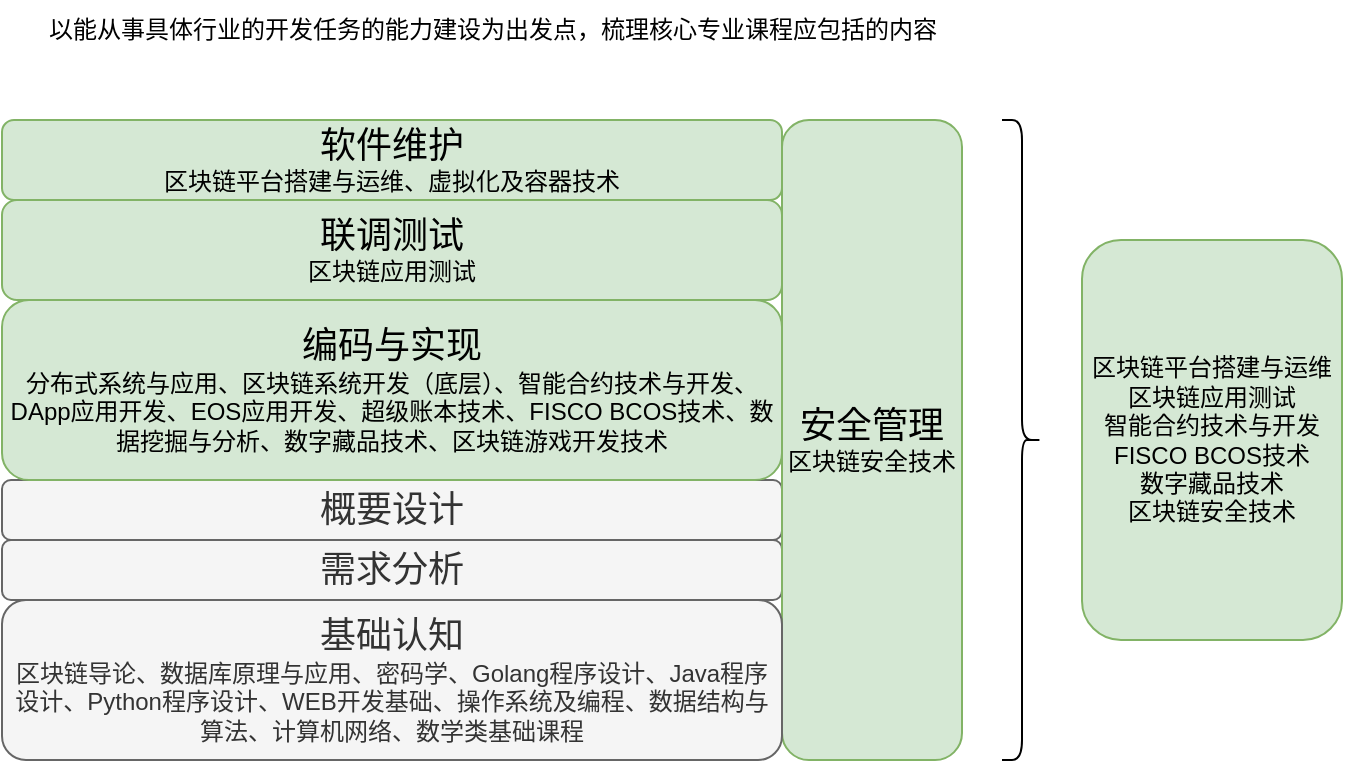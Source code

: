 <mxfile version="22.1.11" type="github">
  <diagram name="第 1 页" id="D1TzzIXAI3c-7DYu6P_8">
    <mxGraphModel dx="792" dy="736" grid="1" gridSize="10" guides="1" tooltips="1" connect="1" arrows="1" fold="1" page="1" pageScale="1" pageWidth="827" pageHeight="1169" math="0" shadow="0">
      <root>
        <mxCell id="0" />
        <mxCell id="1" parent="0" />
        <mxCell id="Saep0hxBm3rdNTJurB6--1" value="&lt;font style=&quot;font-size: 18px;&quot;&gt;概要设计&lt;/font&gt;" style="rounded=1;whiteSpace=wrap;html=1;fillColor=#f5f5f5;fontColor=#333333;strokeColor=#666666;" vertex="1" parent="1">
          <mxGeometry x="280" y="360" width="390" height="30" as="geometry" />
        </mxCell>
        <mxCell id="Saep0hxBm3rdNTJurB6--2" value="&lt;font style=&quot;font-size: 18px;&quot;&gt;需求分析&lt;/font&gt;" style="rounded=1;whiteSpace=wrap;html=1;fillColor=#f5f5f5;fontColor=#333333;strokeColor=#666666;" vertex="1" parent="1">
          <mxGeometry x="280" y="390" width="390" height="30" as="geometry" />
        </mxCell>
        <mxCell id="Saep0hxBm3rdNTJurB6--3" value="&lt;font style=&quot;font-size: 18px;&quot;&gt;编码与实现&lt;br&gt;&lt;/font&gt;&lt;div&gt;分布式系统与应用、&lt;span style=&quot;background-color: initial;&quot;&gt;区块链系统开发（底层）、&lt;/span&gt;&lt;span style=&quot;background-color: initial;&quot;&gt;智能合约技术与开发、&lt;/span&gt;&lt;span style=&quot;background-color: initial;&quot;&gt;DApp应用开发、&lt;/span&gt;&lt;span style=&quot;background-color: initial;&quot;&gt;EOS应用开发、&lt;/span&gt;&lt;span style=&quot;background-color: initial;&quot;&gt;超级账本技术、&lt;/span&gt;&lt;span style=&quot;background-color: initial;&quot;&gt;FISCO BCOS技术、&lt;/span&gt;&lt;span style=&quot;background-color: initial;&quot;&gt;数据挖掘与分析、数字藏品技术、区块链游戏开发技术&lt;/span&gt;&lt;/div&gt;" style="rounded=1;whiteSpace=wrap;html=1;fillColor=#d5e8d4;strokeColor=#82b366;" vertex="1" parent="1">
          <mxGeometry x="280" y="270" width="390" height="90" as="geometry" />
        </mxCell>
        <mxCell id="Saep0hxBm3rdNTJurB6--4" value="&lt;font style=&quot;font-size: 18px;&quot;&gt;联调测试&lt;br&gt;&lt;/font&gt;区块链应用测试" style="rounded=1;whiteSpace=wrap;html=1;fillColor=#d5e8d4;strokeColor=#82b366;" vertex="1" parent="1">
          <mxGeometry x="280" y="220" width="390" height="50" as="geometry" />
        </mxCell>
        <mxCell id="Saep0hxBm3rdNTJurB6--5" value="&lt;font style=&quot;font-size: 18px;&quot;&gt;软件维护&lt;br&gt;&lt;/font&gt;区块链平台搭建与运维、虚拟化及容器技术" style="rounded=1;whiteSpace=wrap;html=1;fillColor=#d5e8d4;strokeColor=#82b366;" vertex="1" parent="1">
          <mxGeometry x="280" y="180" width="390" height="40" as="geometry" />
        </mxCell>
        <mxCell id="Saep0hxBm3rdNTJurB6--6" value="&lt;font style=&quot;font-size: 18px;&quot;&gt;安全管理&lt;/font&gt;&lt;br&gt;区块链安全技术" style="rounded=1;whiteSpace=wrap;html=1;fillColor=#d5e8d4;strokeColor=#82b366;" vertex="1" parent="1">
          <mxGeometry x="670" y="180" width="90" height="320" as="geometry" />
        </mxCell>
        <mxCell id="Saep0hxBm3rdNTJurB6--7" value="&lt;font style=&quot;font-size: 18px;&quot;&gt;基础认知&lt;/font&gt;&lt;br&gt;&lt;div&gt;区块链导论、&lt;span style=&quot;background-color: initial;&quot;&gt;数据库原理与应用、&lt;/span&gt;&lt;span style=&quot;background-color: initial;&quot;&gt;密码学、&lt;/span&gt;&lt;span style=&quot;background-color: initial;&quot;&gt;Golang程序设计、&lt;/span&gt;&lt;span style=&quot;background-color: initial;&quot;&gt;Java程序设计、&lt;/span&gt;&lt;span style=&quot;background-color: initial;&quot;&gt;Python程序设计、&lt;/span&gt;&lt;span style=&quot;background-color: initial;&quot;&gt;WEB开发基础、&lt;/span&gt;&lt;span style=&quot;background-color: initial;&quot;&gt;操作系统及编程、&lt;/span&gt;&lt;span style=&quot;background-color: initial;&quot;&gt;数据结构与算法、&lt;/span&gt;&lt;span style=&quot;background-color: initial;&quot;&gt;计算机网络、&lt;/span&gt;&lt;span style=&quot;background-color: initial;&quot;&gt;数学类基础课程&lt;/span&gt;&lt;/div&gt;" style="rounded=1;whiteSpace=wrap;html=1;fillColor=#f5f5f5;fontColor=#333333;strokeColor=#666666;" vertex="1" parent="1">
          <mxGeometry x="280" y="420" width="390" height="80" as="geometry" />
        </mxCell>
        <mxCell id="Saep0hxBm3rdNTJurB6--8" value="以能从事具体行业的开发任务的能力建设为出发点，梳理核心专业课程应包括的内容" style="text;html=1;align=center;verticalAlign=middle;resizable=0;points=[];autosize=1;strokeColor=none;fillColor=none;" vertex="1" parent="1">
          <mxGeometry x="290" y="120" width="470" height="30" as="geometry" />
        </mxCell>
        <mxCell id="Saep0hxBm3rdNTJurB6--10" value="" style="shape=curlyBracket;whiteSpace=wrap;html=1;rounded=1;flipH=1;labelPosition=right;verticalLabelPosition=middle;align=left;verticalAlign=middle;" vertex="1" parent="1">
          <mxGeometry x="780" y="180" width="20" height="320" as="geometry" />
        </mxCell>
        <mxCell id="Saep0hxBm3rdNTJurB6--11" value="区块链平台搭建与运维&lt;br&gt;区块链应用测试&lt;br&gt;&lt;span style=&quot;border-color: var(--border-color); background-color: initial;&quot;&gt;智能合约技术与开发&lt;br&gt;&lt;/span&gt;&lt;span style=&quot;border-color: var(--border-color); background-color: initial;&quot;&gt;FISCO BCOS技术&lt;br&gt;&lt;/span&gt;数字藏品技术&lt;br&gt;区块链安全技术" style="rounded=1;whiteSpace=wrap;html=1;fillColor=#d5e8d4;strokeColor=#82b366;" vertex="1" parent="1">
          <mxGeometry x="820" y="240" width="130" height="200" as="geometry" />
        </mxCell>
      </root>
    </mxGraphModel>
  </diagram>
</mxfile>
